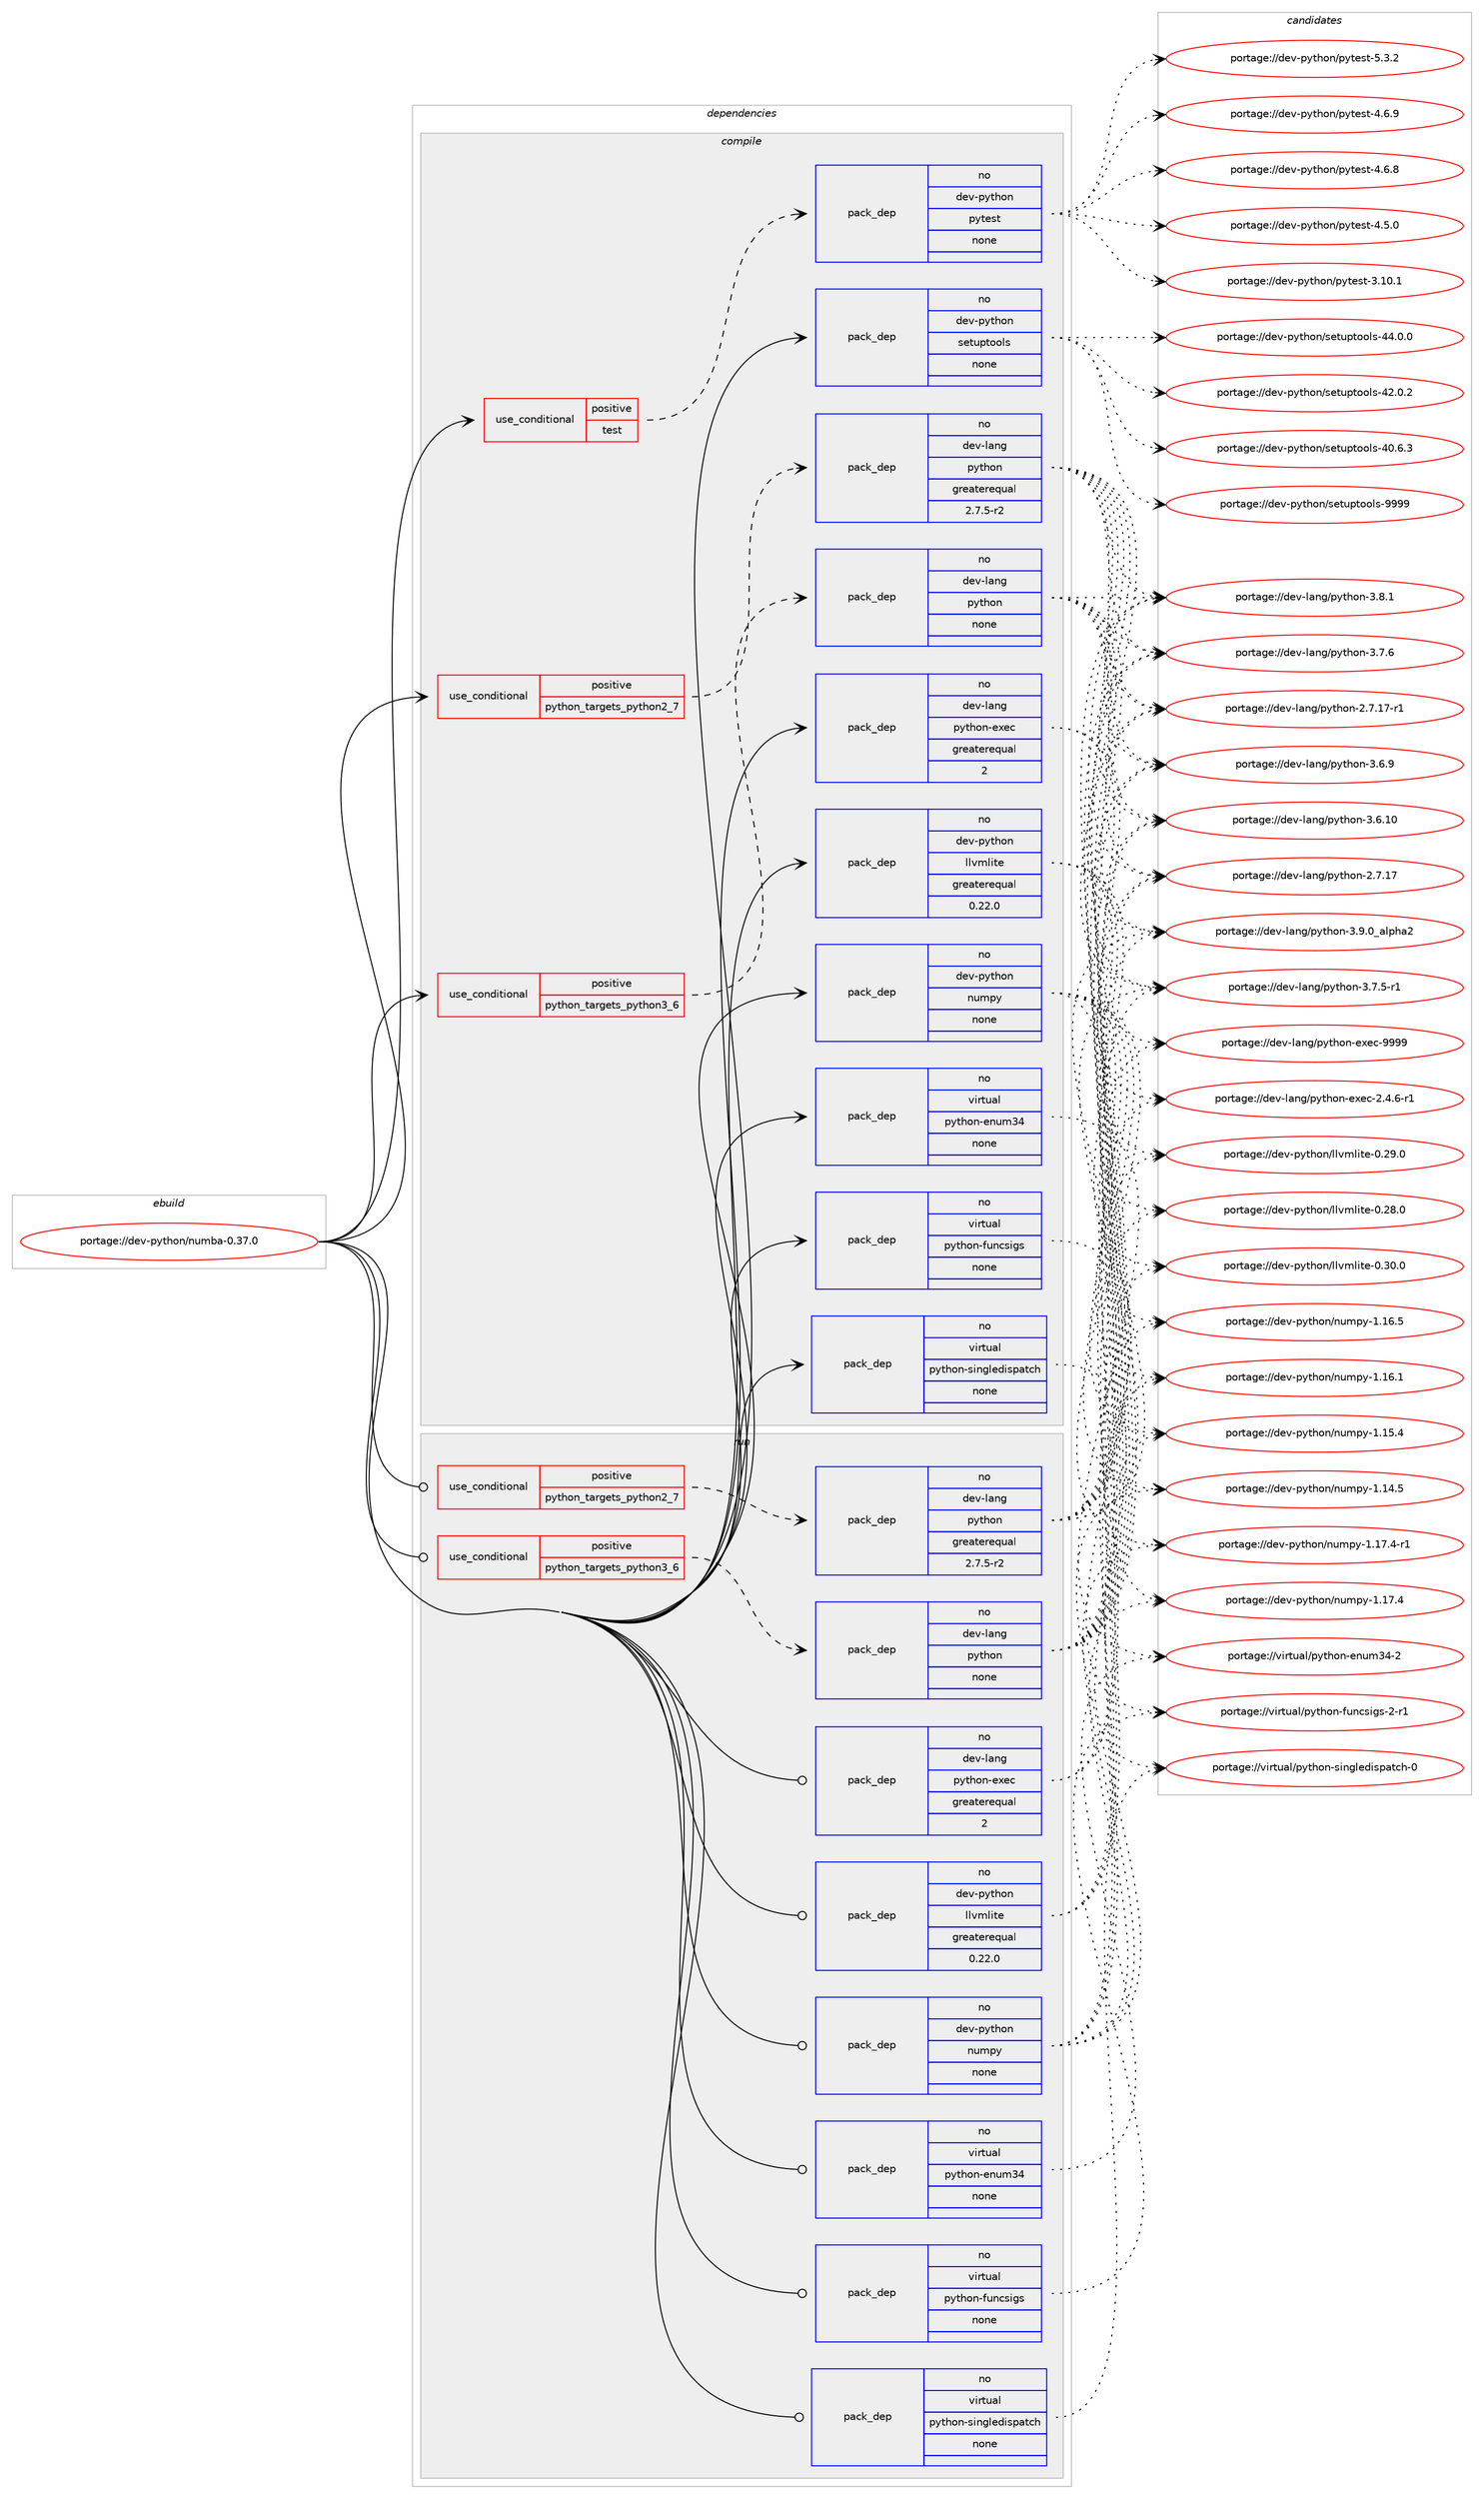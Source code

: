 digraph prolog {

# *************
# Graph options
# *************

newrank=true;
concentrate=true;
compound=true;
graph [rankdir=LR,fontname=Helvetica,fontsize=10,ranksep=1.5];#, ranksep=2.5, nodesep=0.2];
edge  [arrowhead=vee];
node  [fontname=Helvetica,fontsize=10];

# **********
# The ebuild
# **********

subgraph cluster_leftcol {
color=gray;
label=<<i>ebuild</i>>;
id [label="portage://dev-python/numba-0.37.0", color=red, width=4, href="../dev-python/numba-0.37.0.svg"];
}

# ****************
# The dependencies
# ****************

subgraph cluster_midcol {
color=gray;
label=<<i>dependencies</i>>;
subgraph cluster_compile {
fillcolor="#eeeeee";
style=filled;
label=<<i>compile</i>>;
subgraph cond112100 {
dependency447570 [label=<<TABLE BORDER="0" CELLBORDER="1" CELLSPACING="0" CELLPADDING="4"><TR><TD ROWSPAN="3" CELLPADDING="10">use_conditional</TD></TR><TR><TD>positive</TD></TR><TR><TD>python_targets_python2_7</TD></TR></TABLE>>, shape=none, color=red];
subgraph pack330495 {
dependency447571 [label=<<TABLE BORDER="0" CELLBORDER="1" CELLSPACING="0" CELLPADDING="4" WIDTH="220"><TR><TD ROWSPAN="6" CELLPADDING="30">pack_dep</TD></TR><TR><TD WIDTH="110">no</TD></TR><TR><TD>dev-lang</TD></TR><TR><TD>python</TD></TR><TR><TD>greaterequal</TD></TR><TR><TD>2.7.5-r2</TD></TR></TABLE>>, shape=none, color=blue];
}
dependency447570:e -> dependency447571:w [weight=20,style="dashed",arrowhead="vee"];
}
id:e -> dependency447570:w [weight=20,style="solid",arrowhead="vee"];
subgraph cond112101 {
dependency447572 [label=<<TABLE BORDER="0" CELLBORDER="1" CELLSPACING="0" CELLPADDING="4"><TR><TD ROWSPAN="3" CELLPADDING="10">use_conditional</TD></TR><TR><TD>positive</TD></TR><TR><TD>python_targets_python3_6</TD></TR></TABLE>>, shape=none, color=red];
subgraph pack330496 {
dependency447573 [label=<<TABLE BORDER="0" CELLBORDER="1" CELLSPACING="0" CELLPADDING="4" WIDTH="220"><TR><TD ROWSPAN="6" CELLPADDING="30">pack_dep</TD></TR><TR><TD WIDTH="110">no</TD></TR><TR><TD>dev-lang</TD></TR><TR><TD>python</TD></TR><TR><TD>none</TD></TR><TR><TD></TD></TR></TABLE>>, shape=none, color=blue];
}
dependency447572:e -> dependency447573:w [weight=20,style="dashed",arrowhead="vee"];
}
id:e -> dependency447572:w [weight=20,style="solid",arrowhead="vee"];
subgraph cond112102 {
dependency447574 [label=<<TABLE BORDER="0" CELLBORDER="1" CELLSPACING="0" CELLPADDING="4"><TR><TD ROWSPAN="3" CELLPADDING="10">use_conditional</TD></TR><TR><TD>positive</TD></TR><TR><TD>test</TD></TR></TABLE>>, shape=none, color=red];
subgraph pack330497 {
dependency447575 [label=<<TABLE BORDER="0" CELLBORDER="1" CELLSPACING="0" CELLPADDING="4" WIDTH="220"><TR><TD ROWSPAN="6" CELLPADDING="30">pack_dep</TD></TR><TR><TD WIDTH="110">no</TD></TR><TR><TD>dev-python</TD></TR><TR><TD>pytest</TD></TR><TR><TD>none</TD></TR><TR><TD></TD></TR></TABLE>>, shape=none, color=blue];
}
dependency447574:e -> dependency447575:w [weight=20,style="dashed",arrowhead="vee"];
}
id:e -> dependency447574:w [weight=20,style="solid",arrowhead="vee"];
subgraph pack330498 {
dependency447576 [label=<<TABLE BORDER="0" CELLBORDER="1" CELLSPACING="0" CELLPADDING="4" WIDTH="220"><TR><TD ROWSPAN="6" CELLPADDING="30">pack_dep</TD></TR><TR><TD WIDTH="110">no</TD></TR><TR><TD>dev-lang</TD></TR><TR><TD>python-exec</TD></TR><TR><TD>greaterequal</TD></TR><TR><TD>2</TD></TR></TABLE>>, shape=none, color=blue];
}
id:e -> dependency447576:w [weight=20,style="solid",arrowhead="vee"];
subgraph pack330499 {
dependency447577 [label=<<TABLE BORDER="0" CELLBORDER="1" CELLSPACING="0" CELLPADDING="4" WIDTH="220"><TR><TD ROWSPAN="6" CELLPADDING="30">pack_dep</TD></TR><TR><TD WIDTH="110">no</TD></TR><TR><TD>dev-python</TD></TR><TR><TD>llvmlite</TD></TR><TR><TD>greaterequal</TD></TR><TR><TD>0.22.0</TD></TR></TABLE>>, shape=none, color=blue];
}
id:e -> dependency447577:w [weight=20,style="solid",arrowhead="vee"];
subgraph pack330500 {
dependency447578 [label=<<TABLE BORDER="0" CELLBORDER="1" CELLSPACING="0" CELLPADDING="4" WIDTH="220"><TR><TD ROWSPAN="6" CELLPADDING="30">pack_dep</TD></TR><TR><TD WIDTH="110">no</TD></TR><TR><TD>dev-python</TD></TR><TR><TD>numpy</TD></TR><TR><TD>none</TD></TR><TR><TD></TD></TR></TABLE>>, shape=none, color=blue];
}
id:e -> dependency447578:w [weight=20,style="solid",arrowhead="vee"];
subgraph pack330501 {
dependency447579 [label=<<TABLE BORDER="0" CELLBORDER="1" CELLSPACING="0" CELLPADDING="4" WIDTH="220"><TR><TD ROWSPAN="6" CELLPADDING="30">pack_dep</TD></TR><TR><TD WIDTH="110">no</TD></TR><TR><TD>dev-python</TD></TR><TR><TD>setuptools</TD></TR><TR><TD>none</TD></TR><TR><TD></TD></TR></TABLE>>, shape=none, color=blue];
}
id:e -> dependency447579:w [weight=20,style="solid",arrowhead="vee"];
subgraph pack330502 {
dependency447580 [label=<<TABLE BORDER="0" CELLBORDER="1" CELLSPACING="0" CELLPADDING="4" WIDTH="220"><TR><TD ROWSPAN="6" CELLPADDING="30">pack_dep</TD></TR><TR><TD WIDTH="110">no</TD></TR><TR><TD>virtual</TD></TR><TR><TD>python-enum34</TD></TR><TR><TD>none</TD></TR><TR><TD></TD></TR></TABLE>>, shape=none, color=blue];
}
id:e -> dependency447580:w [weight=20,style="solid",arrowhead="vee"];
subgraph pack330503 {
dependency447581 [label=<<TABLE BORDER="0" CELLBORDER="1" CELLSPACING="0" CELLPADDING="4" WIDTH="220"><TR><TD ROWSPAN="6" CELLPADDING="30">pack_dep</TD></TR><TR><TD WIDTH="110">no</TD></TR><TR><TD>virtual</TD></TR><TR><TD>python-funcsigs</TD></TR><TR><TD>none</TD></TR><TR><TD></TD></TR></TABLE>>, shape=none, color=blue];
}
id:e -> dependency447581:w [weight=20,style="solid",arrowhead="vee"];
subgraph pack330504 {
dependency447582 [label=<<TABLE BORDER="0" CELLBORDER="1" CELLSPACING="0" CELLPADDING="4" WIDTH="220"><TR><TD ROWSPAN="6" CELLPADDING="30">pack_dep</TD></TR><TR><TD WIDTH="110">no</TD></TR><TR><TD>virtual</TD></TR><TR><TD>python-singledispatch</TD></TR><TR><TD>none</TD></TR><TR><TD></TD></TR></TABLE>>, shape=none, color=blue];
}
id:e -> dependency447582:w [weight=20,style="solid",arrowhead="vee"];
}
subgraph cluster_compileandrun {
fillcolor="#eeeeee";
style=filled;
label=<<i>compile and run</i>>;
}
subgraph cluster_run {
fillcolor="#eeeeee";
style=filled;
label=<<i>run</i>>;
subgraph cond112103 {
dependency447583 [label=<<TABLE BORDER="0" CELLBORDER="1" CELLSPACING="0" CELLPADDING="4"><TR><TD ROWSPAN="3" CELLPADDING="10">use_conditional</TD></TR><TR><TD>positive</TD></TR><TR><TD>python_targets_python2_7</TD></TR></TABLE>>, shape=none, color=red];
subgraph pack330505 {
dependency447584 [label=<<TABLE BORDER="0" CELLBORDER="1" CELLSPACING="0" CELLPADDING="4" WIDTH="220"><TR><TD ROWSPAN="6" CELLPADDING="30">pack_dep</TD></TR><TR><TD WIDTH="110">no</TD></TR><TR><TD>dev-lang</TD></TR><TR><TD>python</TD></TR><TR><TD>greaterequal</TD></TR><TR><TD>2.7.5-r2</TD></TR></TABLE>>, shape=none, color=blue];
}
dependency447583:e -> dependency447584:w [weight=20,style="dashed",arrowhead="vee"];
}
id:e -> dependency447583:w [weight=20,style="solid",arrowhead="odot"];
subgraph cond112104 {
dependency447585 [label=<<TABLE BORDER="0" CELLBORDER="1" CELLSPACING="0" CELLPADDING="4"><TR><TD ROWSPAN="3" CELLPADDING="10">use_conditional</TD></TR><TR><TD>positive</TD></TR><TR><TD>python_targets_python3_6</TD></TR></TABLE>>, shape=none, color=red];
subgraph pack330506 {
dependency447586 [label=<<TABLE BORDER="0" CELLBORDER="1" CELLSPACING="0" CELLPADDING="4" WIDTH="220"><TR><TD ROWSPAN="6" CELLPADDING="30">pack_dep</TD></TR><TR><TD WIDTH="110">no</TD></TR><TR><TD>dev-lang</TD></TR><TR><TD>python</TD></TR><TR><TD>none</TD></TR><TR><TD></TD></TR></TABLE>>, shape=none, color=blue];
}
dependency447585:e -> dependency447586:w [weight=20,style="dashed",arrowhead="vee"];
}
id:e -> dependency447585:w [weight=20,style="solid",arrowhead="odot"];
subgraph pack330507 {
dependency447587 [label=<<TABLE BORDER="0" CELLBORDER="1" CELLSPACING="0" CELLPADDING="4" WIDTH="220"><TR><TD ROWSPAN="6" CELLPADDING="30">pack_dep</TD></TR><TR><TD WIDTH="110">no</TD></TR><TR><TD>dev-lang</TD></TR><TR><TD>python-exec</TD></TR><TR><TD>greaterequal</TD></TR><TR><TD>2</TD></TR></TABLE>>, shape=none, color=blue];
}
id:e -> dependency447587:w [weight=20,style="solid",arrowhead="odot"];
subgraph pack330508 {
dependency447588 [label=<<TABLE BORDER="0" CELLBORDER="1" CELLSPACING="0" CELLPADDING="4" WIDTH="220"><TR><TD ROWSPAN="6" CELLPADDING="30">pack_dep</TD></TR><TR><TD WIDTH="110">no</TD></TR><TR><TD>dev-python</TD></TR><TR><TD>llvmlite</TD></TR><TR><TD>greaterequal</TD></TR><TR><TD>0.22.0</TD></TR></TABLE>>, shape=none, color=blue];
}
id:e -> dependency447588:w [weight=20,style="solid",arrowhead="odot"];
subgraph pack330509 {
dependency447589 [label=<<TABLE BORDER="0" CELLBORDER="1" CELLSPACING="0" CELLPADDING="4" WIDTH="220"><TR><TD ROWSPAN="6" CELLPADDING="30">pack_dep</TD></TR><TR><TD WIDTH="110">no</TD></TR><TR><TD>dev-python</TD></TR><TR><TD>numpy</TD></TR><TR><TD>none</TD></TR><TR><TD></TD></TR></TABLE>>, shape=none, color=blue];
}
id:e -> dependency447589:w [weight=20,style="solid",arrowhead="odot"];
subgraph pack330510 {
dependency447590 [label=<<TABLE BORDER="0" CELLBORDER="1" CELLSPACING="0" CELLPADDING="4" WIDTH="220"><TR><TD ROWSPAN="6" CELLPADDING="30">pack_dep</TD></TR><TR><TD WIDTH="110">no</TD></TR><TR><TD>virtual</TD></TR><TR><TD>python-enum34</TD></TR><TR><TD>none</TD></TR><TR><TD></TD></TR></TABLE>>, shape=none, color=blue];
}
id:e -> dependency447590:w [weight=20,style="solid",arrowhead="odot"];
subgraph pack330511 {
dependency447591 [label=<<TABLE BORDER="0" CELLBORDER="1" CELLSPACING="0" CELLPADDING="4" WIDTH="220"><TR><TD ROWSPAN="6" CELLPADDING="30">pack_dep</TD></TR><TR><TD WIDTH="110">no</TD></TR><TR><TD>virtual</TD></TR><TR><TD>python-funcsigs</TD></TR><TR><TD>none</TD></TR><TR><TD></TD></TR></TABLE>>, shape=none, color=blue];
}
id:e -> dependency447591:w [weight=20,style="solid",arrowhead="odot"];
subgraph pack330512 {
dependency447592 [label=<<TABLE BORDER="0" CELLBORDER="1" CELLSPACING="0" CELLPADDING="4" WIDTH="220"><TR><TD ROWSPAN="6" CELLPADDING="30">pack_dep</TD></TR><TR><TD WIDTH="110">no</TD></TR><TR><TD>virtual</TD></TR><TR><TD>python-singledispatch</TD></TR><TR><TD>none</TD></TR><TR><TD></TD></TR></TABLE>>, shape=none, color=blue];
}
id:e -> dependency447592:w [weight=20,style="solid",arrowhead="odot"];
}
}

# **************
# The candidates
# **************

subgraph cluster_choices {
rank=same;
color=gray;
label=<<i>candidates</i>>;

subgraph choice330495 {
color=black;
nodesep=1;
choice10010111845108971101034711212111610411111045514657464895971081121049750 [label="portage://dev-lang/python-3.9.0_alpha2", color=red, width=4,href="../dev-lang/python-3.9.0_alpha2.svg"];
choice100101118451089711010347112121116104111110455146564649 [label="portage://dev-lang/python-3.8.1", color=red, width=4,href="../dev-lang/python-3.8.1.svg"];
choice100101118451089711010347112121116104111110455146554654 [label="portage://dev-lang/python-3.7.6", color=red, width=4,href="../dev-lang/python-3.7.6.svg"];
choice1001011184510897110103471121211161041111104551465546534511449 [label="portage://dev-lang/python-3.7.5-r1", color=red, width=4,href="../dev-lang/python-3.7.5-r1.svg"];
choice100101118451089711010347112121116104111110455146544657 [label="portage://dev-lang/python-3.6.9", color=red, width=4,href="../dev-lang/python-3.6.9.svg"];
choice10010111845108971101034711212111610411111045514654464948 [label="portage://dev-lang/python-3.6.10", color=red, width=4,href="../dev-lang/python-3.6.10.svg"];
choice100101118451089711010347112121116104111110455046554649554511449 [label="portage://dev-lang/python-2.7.17-r1", color=red, width=4,href="../dev-lang/python-2.7.17-r1.svg"];
choice10010111845108971101034711212111610411111045504655464955 [label="portage://dev-lang/python-2.7.17", color=red, width=4,href="../dev-lang/python-2.7.17.svg"];
dependency447571:e -> choice10010111845108971101034711212111610411111045514657464895971081121049750:w [style=dotted,weight="100"];
dependency447571:e -> choice100101118451089711010347112121116104111110455146564649:w [style=dotted,weight="100"];
dependency447571:e -> choice100101118451089711010347112121116104111110455146554654:w [style=dotted,weight="100"];
dependency447571:e -> choice1001011184510897110103471121211161041111104551465546534511449:w [style=dotted,weight="100"];
dependency447571:e -> choice100101118451089711010347112121116104111110455146544657:w [style=dotted,weight="100"];
dependency447571:e -> choice10010111845108971101034711212111610411111045514654464948:w [style=dotted,weight="100"];
dependency447571:e -> choice100101118451089711010347112121116104111110455046554649554511449:w [style=dotted,weight="100"];
dependency447571:e -> choice10010111845108971101034711212111610411111045504655464955:w [style=dotted,weight="100"];
}
subgraph choice330496 {
color=black;
nodesep=1;
choice10010111845108971101034711212111610411111045514657464895971081121049750 [label="portage://dev-lang/python-3.9.0_alpha2", color=red, width=4,href="../dev-lang/python-3.9.0_alpha2.svg"];
choice100101118451089711010347112121116104111110455146564649 [label="portage://dev-lang/python-3.8.1", color=red, width=4,href="../dev-lang/python-3.8.1.svg"];
choice100101118451089711010347112121116104111110455146554654 [label="portage://dev-lang/python-3.7.6", color=red, width=4,href="../dev-lang/python-3.7.6.svg"];
choice1001011184510897110103471121211161041111104551465546534511449 [label="portage://dev-lang/python-3.7.5-r1", color=red, width=4,href="../dev-lang/python-3.7.5-r1.svg"];
choice100101118451089711010347112121116104111110455146544657 [label="portage://dev-lang/python-3.6.9", color=red, width=4,href="../dev-lang/python-3.6.9.svg"];
choice10010111845108971101034711212111610411111045514654464948 [label="portage://dev-lang/python-3.6.10", color=red, width=4,href="../dev-lang/python-3.6.10.svg"];
choice100101118451089711010347112121116104111110455046554649554511449 [label="portage://dev-lang/python-2.7.17-r1", color=red, width=4,href="../dev-lang/python-2.7.17-r1.svg"];
choice10010111845108971101034711212111610411111045504655464955 [label="portage://dev-lang/python-2.7.17", color=red, width=4,href="../dev-lang/python-2.7.17.svg"];
dependency447573:e -> choice10010111845108971101034711212111610411111045514657464895971081121049750:w [style=dotted,weight="100"];
dependency447573:e -> choice100101118451089711010347112121116104111110455146564649:w [style=dotted,weight="100"];
dependency447573:e -> choice100101118451089711010347112121116104111110455146554654:w [style=dotted,weight="100"];
dependency447573:e -> choice1001011184510897110103471121211161041111104551465546534511449:w [style=dotted,weight="100"];
dependency447573:e -> choice100101118451089711010347112121116104111110455146544657:w [style=dotted,weight="100"];
dependency447573:e -> choice10010111845108971101034711212111610411111045514654464948:w [style=dotted,weight="100"];
dependency447573:e -> choice100101118451089711010347112121116104111110455046554649554511449:w [style=dotted,weight="100"];
dependency447573:e -> choice10010111845108971101034711212111610411111045504655464955:w [style=dotted,weight="100"];
}
subgraph choice330497 {
color=black;
nodesep=1;
choice1001011184511212111610411111047112121116101115116455346514650 [label="portage://dev-python/pytest-5.3.2", color=red, width=4,href="../dev-python/pytest-5.3.2.svg"];
choice1001011184511212111610411111047112121116101115116455246544657 [label="portage://dev-python/pytest-4.6.9", color=red, width=4,href="../dev-python/pytest-4.6.9.svg"];
choice1001011184511212111610411111047112121116101115116455246544656 [label="portage://dev-python/pytest-4.6.8", color=red, width=4,href="../dev-python/pytest-4.6.8.svg"];
choice1001011184511212111610411111047112121116101115116455246534648 [label="portage://dev-python/pytest-4.5.0", color=red, width=4,href="../dev-python/pytest-4.5.0.svg"];
choice100101118451121211161041111104711212111610111511645514649484649 [label="portage://dev-python/pytest-3.10.1", color=red, width=4,href="../dev-python/pytest-3.10.1.svg"];
dependency447575:e -> choice1001011184511212111610411111047112121116101115116455346514650:w [style=dotted,weight="100"];
dependency447575:e -> choice1001011184511212111610411111047112121116101115116455246544657:w [style=dotted,weight="100"];
dependency447575:e -> choice1001011184511212111610411111047112121116101115116455246544656:w [style=dotted,weight="100"];
dependency447575:e -> choice1001011184511212111610411111047112121116101115116455246534648:w [style=dotted,weight="100"];
dependency447575:e -> choice100101118451121211161041111104711212111610111511645514649484649:w [style=dotted,weight="100"];
}
subgraph choice330498 {
color=black;
nodesep=1;
choice10010111845108971101034711212111610411111045101120101994557575757 [label="portage://dev-lang/python-exec-9999", color=red, width=4,href="../dev-lang/python-exec-9999.svg"];
choice10010111845108971101034711212111610411111045101120101994550465246544511449 [label="portage://dev-lang/python-exec-2.4.6-r1", color=red, width=4,href="../dev-lang/python-exec-2.4.6-r1.svg"];
dependency447576:e -> choice10010111845108971101034711212111610411111045101120101994557575757:w [style=dotted,weight="100"];
dependency447576:e -> choice10010111845108971101034711212111610411111045101120101994550465246544511449:w [style=dotted,weight="100"];
}
subgraph choice330499 {
color=black;
nodesep=1;
choice100101118451121211161041111104710810811810910810511610145484651484648 [label="portage://dev-python/llvmlite-0.30.0", color=red, width=4,href="../dev-python/llvmlite-0.30.0.svg"];
choice100101118451121211161041111104710810811810910810511610145484650574648 [label="portage://dev-python/llvmlite-0.29.0", color=red, width=4,href="../dev-python/llvmlite-0.29.0.svg"];
choice100101118451121211161041111104710810811810910810511610145484650564648 [label="portage://dev-python/llvmlite-0.28.0", color=red, width=4,href="../dev-python/llvmlite-0.28.0.svg"];
dependency447577:e -> choice100101118451121211161041111104710810811810910810511610145484651484648:w [style=dotted,weight="100"];
dependency447577:e -> choice100101118451121211161041111104710810811810910810511610145484650574648:w [style=dotted,weight="100"];
dependency447577:e -> choice100101118451121211161041111104710810811810910810511610145484650564648:w [style=dotted,weight="100"];
}
subgraph choice330500 {
color=black;
nodesep=1;
choice1001011184511212111610411111047110117109112121454946495546524511449 [label="portage://dev-python/numpy-1.17.4-r1", color=red, width=4,href="../dev-python/numpy-1.17.4-r1.svg"];
choice100101118451121211161041111104711011710911212145494649554652 [label="portage://dev-python/numpy-1.17.4", color=red, width=4,href="../dev-python/numpy-1.17.4.svg"];
choice100101118451121211161041111104711011710911212145494649544653 [label="portage://dev-python/numpy-1.16.5", color=red, width=4,href="../dev-python/numpy-1.16.5.svg"];
choice100101118451121211161041111104711011710911212145494649544649 [label="portage://dev-python/numpy-1.16.1", color=red, width=4,href="../dev-python/numpy-1.16.1.svg"];
choice100101118451121211161041111104711011710911212145494649534652 [label="portage://dev-python/numpy-1.15.4", color=red, width=4,href="../dev-python/numpy-1.15.4.svg"];
choice100101118451121211161041111104711011710911212145494649524653 [label="portage://dev-python/numpy-1.14.5", color=red, width=4,href="../dev-python/numpy-1.14.5.svg"];
dependency447578:e -> choice1001011184511212111610411111047110117109112121454946495546524511449:w [style=dotted,weight="100"];
dependency447578:e -> choice100101118451121211161041111104711011710911212145494649554652:w [style=dotted,weight="100"];
dependency447578:e -> choice100101118451121211161041111104711011710911212145494649544653:w [style=dotted,weight="100"];
dependency447578:e -> choice100101118451121211161041111104711011710911212145494649544649:w [style=dotted,weight="100"];
dependency447578:e -> choice100101118451121211161041111104711011710911212145494649534652:w [style=dotted,weight="100"];
dependency447578:e -> choice100101118451121211161041111104711011710911212145494649524653:w [style=dotted,weight="100"];
}
subgraph choice330501 {
color=black;
nodesep=1;
choice10010111845112121116104111110471151011161171121161111111081154557575757 [label="portage://dev-python/setuptools-9999", color=red, width=4,href="../dev-python/setuptools-9999.svg"];
choice100101118451121211161041111104711510111611711211611111110811545525246484648 [label="portage://dev-python/setuptools-44.0.0", color=red, width=4,href="../dev-python/setuptools-44.0.0.svg"];
choice100101118451121211161041111104711510111611711211611111110811545525046484650 [label="portage://dev-python/setuptools-42.0.2", color=red, width=4,href="../dev-python/setuptools-42.0.2.svg"];
choice100101118451121211161041111104711510111611711211611111110811545524846544651 [label="portage://dev-python/setuptools-40.6.3", color=red, width=4,href="../dev-python/setuptools-40.6.3.svg"];
dependency447579:e -> choice10010111845112121116104111110471151011161171121161111111081154557575757:w [style=dotted,weight="100"];
dependency447579:e -> choice100101118451121211161041111104711510111611711211611111110811545525246484648:w [style=dotted,weight="100"];
dependency447579:e -> choice100101118451121211161041111104711510111611711211611111110811545525046484650:w [style=dotted,weight="100"];
dependency447579:e -> choice100101118451121211161041111104711510111611711211611111110811545524846544651:w [style=dotted,weight="100"];
}
subgraph choice330502 {
color=black;
nodesep=1;
choice11810511411611797108471121211161041111104510111011710951524550 [label="portage://virtual/python-enum34-2", color=red, width=4,href="../virtual/python-enum34-2.svg"];
dependency447580:e -> choice11810511411611797108471121211161041111104510111011710951524550:w [style=dotted,weight="100"];
}
subgraph choice330503 {
color=black;
nodesep=1;
choice1181051141161179710847112121116104111110451021171109911510510311545504511449 [label="portage://virtual/python-funcsigs-2-r1", color=red, width=4,href="../virtual/python-funcsigs-2-r1.svg"];
dependency447581:e -> choice1181051141161179710847112121116104111110451021171109911510510311545504511449:w [style=dotted,weight="100"];
}
subgraph choice330504 {
color=black;
nodesep=1;
choice11810511411611797108471121211161041111104511510511010310810110010511511297116991044548 [label="portage://virtual/python-singledispatch-0", color=red, width=4,href="../virtual/python-singledispatch-0.svg"];
dependency447582:e -> choice11810511411611797108471121211161041111104511510511010310810110010511511297116991044548:w [style=dotted,weight="100"];
}
subgraph choice330505 {
color=black;
nodesep=1;
choice10010111845108971101034711212111610411111045514657464895971081121049750 [label="portage://dev-lang/python-3.9.0_alpha2", color=red, width=4,href="../dev-lang/python-3.9.0_alpha2.svg"];
choice100101118451089711010347112121116104111110455146564649 [label="portage://dev-lang/python-3.8.1", color=red, width=4,href="../dev-lang/python-3.8.1.svg"];
choice100101118451089711010347112121116104111110455146554654 [label="portage://dev-lang/python-3.7.6", color=red, width=4,href="../dev-lang/python-3.7.6.svg"];
choice1001011184510897110103471121211161041111104551465546534511449 [label="portage://dev-lang/python-3.7.5-r1", color=red, width=4,href="../dev-lang/python-3.7.5-r1.svg"];
choice100101118451089711010347112121116104111110455146544657 [label="portage://dev-lang/python-3.6.9", color=red, width=4,href="../dev-lang/python-3.6.9.svg"];
choice10010111845108971101034711212111610411111045514654464948 [label="portage://dev-lang/python-3.6.10", color=red, width=4,href="../dev-lang/python-3.6.10.svg"];
choice100101118451089711010347112121116104111110455046554649554511449 [label="portage://dev-lang/python-2.7.17-r1", color=red, width=4,href="../dev-lang/python-2.7.17-r1.svg"];
choice10010111845108971101034711212111610411111045504655464955 [label="portage://dev-lang/python-2.7.17", color=red, width=4,href="../dev-lang/python-2.7.17.svg"];
dependency447584:e -> choice10010111845108971101034711212111610411111045514657464895971081121049750:w [style=dotted,weight="100"];
dependency447584:e -> choice100101118451089711010347112121116104111110455146564649:w [style=dotted,weight="100"];
dependency447584:e -> choice100101118451089711010347112121116104111110455146554654:w [style=dotted,weight="100"];
dependency447584:e -> choice1001011184510897110103471121211161041111104551465546534511449:w [style=dotted,weight="100"];
dependency447584:e -> choice100101118451089711010347112121116104111110455146544657:w [style=dotted,weight="100"];
dependency447584:e -> choice10010111845108971101034711212111610411111045514654464948:w [style=dotted,weight="100"];
dependency447584:e -> choice100101118451089711010347112121116104111110455046554649554511449:w [style=dotted,weight="100"];
dependency447584:e -> choice10010111845108971101034711212111610411111045504655464955:w [style=dotted,weight="100"];
}
subgraph choice330506 {
color=black;
nodesep=1;
choice10010111845108971101034711212111610411111045514657464895971081121049750 [label="portage://dev-lang/python-3.9.0_alpha2", color=red, width=4,href="../dev-lang/python-3.9.0_alpha2.svg"];
choice100101118451089711010347112121116104111110455146564649 [label="portage://dev-lang/python-3.8.1", color=red, width=4,href="../dev-lang/python-3.8.1.svg"];
choice100101118451089711010347112121116104111110455146554654 [label="portage://dev-lang/python-3.7.6", color=red, width=4,href="../dev-lang/python-3.7.6.svg"];
choice1001011184510897110103471121211161041111104551465546534511449 [label="portage://dev-lang/python-3.7.5-r1", color=red, width=4,href="../dev-lang/python-3.7.5-r1.svg"];
choice100101118451089711010347112121116104111110455146544657 [label="portage://dev-lang/python-3.6.9", color=red, width=4,href="../dev-lang/python-3.6.9.svg"];
choice10010111845108971101034711212111610411111045514654464948 [label="portage://dev-lang/python-3.6.10", color=red, width=4,href="../dev-lang/python-3.6.10.svg"];
choice100101118451089711010347112121116104111110455046554649554511449 [label="portage://dev-lang/python-2.7.17-r1", color=red, width=4,href="../dev-lang/python-2.7.17-r1.svg"];
choice10010111845108971101034711212111610411111045504655464955 [label="portage://dev-lang/python-2.7.17", color=red, width=4,href="../dev-lang/python-2.7.17.svg"];
dependency447586:e -> choice10010111845108971101034711212111610411111045514657464895971081121049750:w [style=dotted,weight="100"];
dependency447586:e -> choice100101118451089711010347112121116104111110455146564649:w [style=dotted,weight="100"];
dependency447586:e -> choice100101118451089711010347112121116104111110455146554654:w [style=dotted,weight="100"];
dependency447586:e -> choice1001011184510897110103471121211161041111104551465546534511449:w [style=dotted,weight="100"];
dependency447586:e -> choice100101118451089711010347112121116104111110455146544657:w [style=dotted,weight="100"];
dependency447586:e -> choice10010111845108971101034711212111610411111045514654464948:w [style=dotted,weight="100"];
dependency447586:e -> choice100101118451089711010347112121116104111110455046554649554511449:w [style=dotted,weight="100"];
dependency447586:e -> choice10010111845108971101034711212111610411111045504655464955:w [style=dotted,weight="100"];
}
subgraph choice330507 {
color=black;
nodesep=1;
choice10010111845108971101034711212111610411111045101120101994557575757 [label="portage://dev-lang/python-exec-9999", color=red, width=4,href="../dev-lang/python-exec-9999.svg"];
choice10010111845108971101034711212111610411111045101120101994550465246544511449 [label="portage://dev-lang/python-exec-2.4.6-r1", color=red, width=4,href="../dev-lang/python-exec-2.4.6-r1.svg"];
dependency447587:e -> choice10010111845108971101034711212111610411111045101120101994557575757:w [style=dotted,weight="100"];
dependency447587:e -> choice10010111845108971101034711212111610411111045101120101994550465246544511449:w [style=dotted,weight="100"];
}
subgraph choice330508 {
color=black;
nodesep=1;
choice100101118451121211161041111104710810811810910810511610145484651484648 [label="portage://dev-python/llvmlite-0.30.0", color=red, width=4,href="../dev-python/llvmlite-0.30.0.svg"];
choice100101118451121211161041111104710810811810910810511610145484650574648 [label="portage://dev-python/llvmlite-0.29.0", color=red, width=4,href="../dev-python/llvmlite-0.29.0.svg"];
choice100101118451121211161041111104710810811810910810511610145484650564648 [label="portage://dev-python/llvmlite-0.28.0", color=red, width=4,href="../dev-python/llvmlite-0.28.0.svg"];
dependency447588:e -> choice100101118451121211161041111104710810811810910810511610145484651484648:w [style=dotted,weight="100"];
dependency447588:e -> choice100101118451121211161041111104710810811810910810511610145484650574648:w [style=dotted,weight="100"];
dependency447588:e -> choice100101118451121211161041111104710810811810910810511610145484650564648:w [style=dotted,weight="100"];
}
subgraph choice330509 {
color=black;
nodesep=1;
choice1001011184511212111610411111047110117109112121454946495546524511449 [label="portage://dev-python/numpy-1.17.4-r1", color=red, width=4,href="../dev-python/numpy-1.17.4-r1.svg"];
choice100101118451121211161041111104711011710911212145494649554652 [label="portage://dev-python/numpy-1.17.4", color=red, width=4,href="../dev-python/numpy-1.17.4.svg"];
choice100101118451121211161041111104711011710911212145494649544653 [label="portage://dev-python/numpy-1.16.5", color=red, width=4,href="../dev-python/numpy-1.16.5.svg"];
choice100101118451121211161041111104711011710911212145494649544649 [label="portage://dev-python/numpy-1.16.1", color=red, width=4,href="../dev-python/numpy-1.16.1.svg"];
choice100101118451121211161041111104711011710911212145494649534652 [label="portage://dev-python/numpy-1.15.4", color=red, width=4,href="../dev-python/numpy-1.15.4.svg"];
choice100101118451121211161041111104711011710911212145494649524653 [label="portage://dev-python/numpy-1.14.5", color=red, width=4,href="../dev-python/numpy-1.14.5.svg"];
dependency447589:e -> choice1001011184511212111610411111047110117109112121454946495546524511449:w [style=dotted,weight="100"];
dependency447589:e -> choice100101118451121211161041111104711011710911212145494649554652:w [style=dotted,weight="100"];
dependency447589:e -> choice100101118451121211161041111104711011710911212145494649544653:w [style=dotted,weight="100"];
dependency447589:e -> choice100101118451121211161041111104711011710911212145494649544649:w [style=dotted,weight="100"];
dependency447589:e -> choice100101118451121211161041111104711011710911212145494649534652:w [style=dotted,weight="100"];
dependency447589:e -> choice100101118451121211161041111104711011710911212145494649524653:w [style=dotted,weight="100"];
}
subgraph choice330510 {
color=black;
nodesep=1;
choice11810511411611797108471121211161041111104510111011710951524550 [label="portage://virtual/python-enum34-2", color=red, width=4,href="../virtual/python-enum34-2.svg"];
dependency447590:e -> choice11810511411611797108471121211161041111104510111011710951524550:w [style=dotted,weight="100"];
}
subgraph choice330511 {
color=black;
nodesep=1;
choice1181051141161179710847112121116104111110451021171109911510510311545504511449 [label="portage://virtual/python-funcsigs-2-r1", color=red, width=4,href="../virtual/python-funcsigs-2-r1.svg"];
dependency447591:e -> choice1181051141161179710847112121116104111110451021171109911510510311545504511449:w [style=dotted,weight="100"];
}
subgraph choice330512 {
color=black;
nodesep=1;
choice11810511411611797108471121211161041111104511510511010310810110010511511297116991044548 [label="portage://virtual/python-singledispatch-0", color=red, width=4,href="../virtual/python-singledispatch-0.svg"];
dependency447592:e -> choice11810511411611797108471121211161041111104511510511010310810110010511511297116991044548:w [style=dotted,weight="100"];
}
}

}
